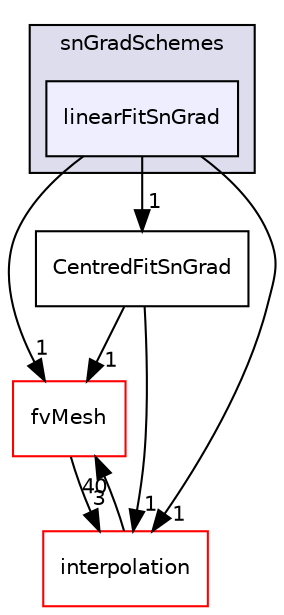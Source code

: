 digraph "src/finiteVolume/finiteVolume/snGradSchemes/linearFitSnGrad" {
  bgcolor=transparent;
  compound=true
  node [ fontsize="10", fontname="Helvetica"];
  edge [ labelfontsize="10", labelfontname="Helvetica"];
  subgraph clusterdir_f2a32fae3c7e5034ec75716fe725e251 {
    graph [ bgcolor="#ddddee", pencolor="black", label="snGradSchemes" fontname="Helvetica", fontsize="10", URL="dir_f2a32fae3c7e5034ec75716fe725e251.html"]
  dir_cdf7810657136b2f9f8e9a4779a6e2be [shape=box, label="linearFitSnGrad", style="filled", fillcolor="#eeeeff", pencolor="black", URL="dir_cdf7810657136b2f9f8e9a4779a6e2be.html"];
  }
  dir_e22c81bf62a8cb96666294c9a89f2d77 [shape=box label="CentredFitSnGrad" URL="dir_e22c81bf62a8cb96666294c9a89f2d77.html"];
  dir_c382fa095c9c33d8673c0dd60aaef275 [shape=box label="fvMesh" color="red" URL="dir_c382fa095c9c33d8673c0dd60aaef275.html"];
  dir_a586eb954e2e5e74ecf6fe95a2457777 [shape=box label="interpolation" color="red" URL="dir_a586eb954e2e5e74ecf6fe95a2457777.html"];
  dir_e22c81bf62a8cb96666294c9a89f2d77->dir_c382fa095c9c33d8673c0dd60aaef275 [headlabel="1", labeldistance=1.5 headhref="dir_001098_001115.html"];
  dir_e22c81bf62a8cb96666294c9a89f2d77->dir_a586eb954e2e5e74ecf6fe95a2457777 [headlabel="1", labeldistance=1.5 headhref="dir_001098_001161.html"];
  dir_c382fa095c9c33d8673c0dd60aaef275->dir_a586eb954e2e5e74ecf6fe95a2457777 [headlabel="3", labeldistance=1.5 headhref="dir_001115_001161.html"];
  dir_a586eb954e2e5e74ecf6fe95a2457777->dir_c382fa095c9c33d8673c0dd60aaef275 [headlabel="40", labeldistance=1.5 headhref="dir_001161_001115.html"];
  dir_cdf7810657136b2f9f8e9a4779a6e2be->dir_e22c81bf62a8cb96666294c9a89f2d77 [headlabel="1", labeldistance=1.5 headhref="dir_001102_001098.html"];
  dir_cdf7810657136b2f9f8e9a4779a6e2be->dir_c382fa095c9c33d8673c0dd60aaef275 [headlabel="1", labeldistance=1.5 headhref="dir_001102_001115.html"];
  dir_cdf7810657136b2f9f8e9a4779a6e2be->dir_a586eb954e2e5e74ecf6fe95a2457777 [headlabel="1", labeldistance=1.5 headhref="dir_001102_001161.html"];
}

